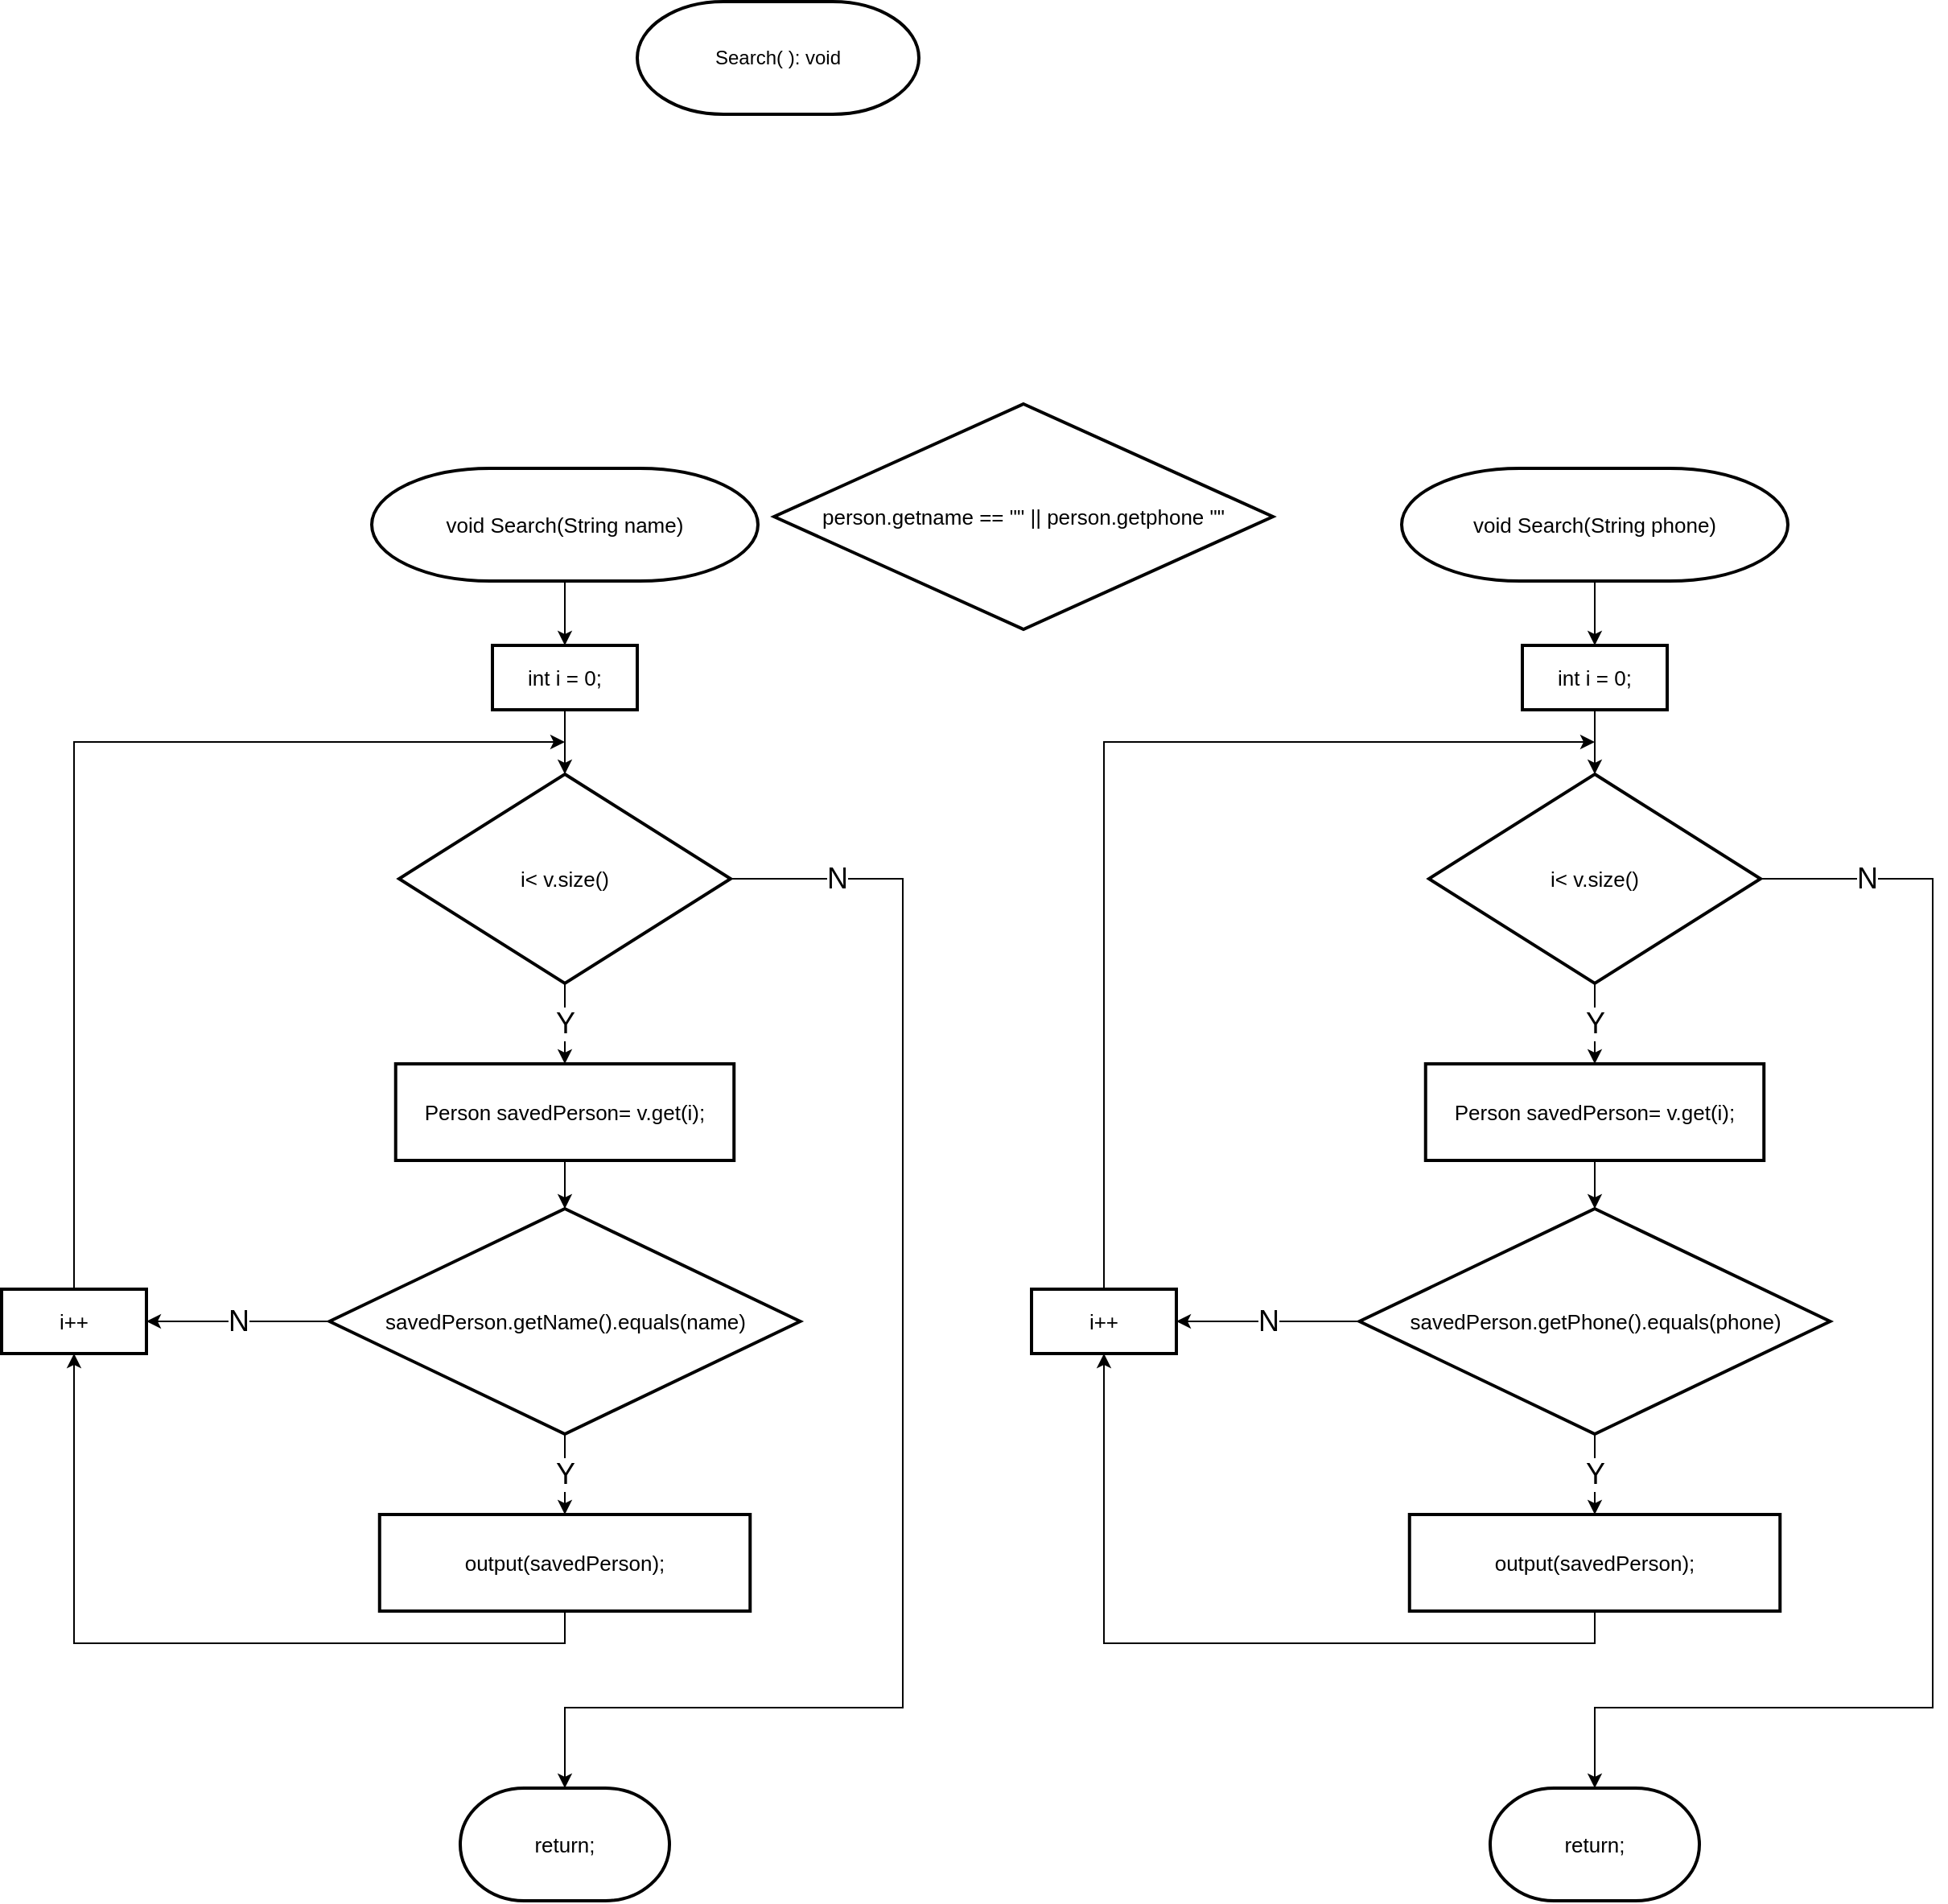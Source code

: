 <mxfile version="14.4.8" type="github">
  <diagram id="C5RBs43oDa-KdzZeNtuy" name="Page-1">
    <mxGraphModel dx="1673" dy="934" grid="1" gridSize="10" guides="1" tooltips="1" connect="1" arrows="1" fold="1" page="1" pageScale="1" pageWidth="1654" pageHeight="2336" math="0" shadow="0">
      <root>
        <mxCell id="WIyWlLk6GJQsqaUBKTNV-0" />
        <mxCell id="WIyWlLk6GJQsqaUBKTNV-1" parent="WIyWlLk6GJQsqaUBKTNV-0" />
        <mxCell id="vujPfZUQDCQlnBkyloqH-32" style="edgeStyle=orthogonalEdgeStyle;rounded=0;orthogonalLoop=1;jettySize=auto;html=1;exitX=0.5;exitY=1;exitDx=0;exitDy=0;entryX=0.5;entryY=1;entryDx=0;entryDy=0;fontSize=13;" parent="WIyWlLk6GJQsqaUBKTNV-1" source="_8A0RdiCuzYZlv76x9rI-3" target="vujPfZUQDCQlnBkyloqH-31" edge="1">
          <mxGeometry relative="1" as="geometry" />
        </mxCell>
        <mxCell id="_8A0RdiCuzYZlv76x9rI-3" value="output(savedPerson);" style="rounded=1;whiteSpace=wrap;html=1;absoluteArcSize=1;arcSize=0;strokeWidth=2;fontSize=13;" parent="WIyWlLk6GJQsqaUBKTNV-1" vertex="1">
          <mxGeometry x="354.88" y="1060" width="230.25" height="60" as="geometry" />
        </mxCell>
        <mxCell id="vujPfZUQDCQlnBkyloqH-28" value="Y" style="edgeStyle=orthogonalEdgeStyle;rounded=0;orthogonalLoop=1;jettySize=auto;html=1;exitX=0.5;exitY=1;exitDx=0;exitDy=0;exitPerimeter=0;entryX=0.5;entryY=0;entryDx=0;entryDy=0;fontSize=18;" parent="WIyWlLk6GJQsqaUBKTNV-1" source="pQexZVyrvjUznnzYhCx8-12" target="_8A0RdiCuzYZlv76x9rI-3" edge="1">
          <mxGeometry relative="1" as="geometry" />
        </mxCell>
        <mxCell id="FMnMa_1F6o-aGxMzG5Tt-17" value="N" style="edgeStyle=orthogonalEdgeStyle;rounded=0;orthogonalLoop=1;jettySize=auto;html=1;entryX=1;entryY=0.5;entryDx=0;entryDy=0;fontSize=18;" parent="WIyWlLk6GJQsqaUBKTNV-1" source="pQexZVyrvjUznnzYhCx8-12" target="vujPfZUQDCQlnBkyloqH-31" edge="1">
          <mxGeometry relative="1" as="geometry" />
        </mxCell>
        <mxCell id="pQexZVyrvjUznnzYhCx8-12" value="savedPerson.getName().equals(name)" style="strokeWidth=2;html=1;shape=mxgraph.flowchart.decision;whiteSpace=wrap;fontSize=13;" parent="WIyWlLk6GJQsqaUBKTNV-1" vertex="1">
          <mxGeometry x="323.76" y="870" width="292.5" height="140" as="geometry" />
        </mxCell>
        <mxCell id="vujPfZUQDCQlnBkyloqH-0" value="&lt;span style=&quot;text-align: left&quot;&gt;Search( ): void&lt;/span&gt;" style="strokeWidth=2;html=1;shape=mxgraph.flowchart.terminator;whiteSpace=wrap;" parent="WIyWlLk6GJQsqaUBKTNV-1" vertex="1">
          <mxGeometry x="515" y="120" width="175" height="70" as="geometry" />
        </mxCell>
        <mxCell id="vujPfZUQDCQlnBkyloqH-1" value="return;" style="strokeWidth=2;html=1;shape=mxgraph.flowchart.terminator;whiteSpace=wrap;fontSize=13;" parent="WIyWlLk6GJQsqaUBKTNV-1" vertex="1">
          <mxGeometry x="405" y="1230" width="130" height="70" as="geometry" />
        </mxCell>
        <mxCell id="FMnMa_1F6o-aGxMzG5Tt-18" value="Y" style="edgeStyle=orthogonalEdgeStyle;rounded=0;orthogonalLoop=1;jettySize=auto;html=1;exitX=0.5;exitY=1;exitDx=0;exitDy=0;exitPerimeter=0;entryX=0.5;entryY=0;entryDx=0;entryDy=0;fontSize=18;" parent="WIyWlLk6GJQsqaUBKTNV-1" source="vujPfZUQDCQlnBkyloqH-9" target="FMnMa_1F6o-aGxMzG5Tt-14" edge="1">
          <mxGeometry relative="1" as="geometry" />
        </mxCell>
        <mxCell id="5mgAognZ_FNwbxcrLrHd-1" value="N" style="edgeStyle=orthogonalEdgeStyle;rounded=0;orthogonalLoop=1;jettySize=auto;html=1;entryX=0.5;entryY=0;entryDx=0;entryDy=0;entryPerimeter=0;fontSize=18;exitX=1;exitY=0.5;exitDx=0;exitDy=0;exitPerimeter=0;" edge="1" parent="WIyWlLk6GJQsqaUBKTNV-1" source="vujPfZUQDCQlnBkyloqH-9" target="vujPfZUQDCQlnBkyloqH-1">
          <mxGeometry x="-0.85" relative="1" as="geometry">
            <Array as="points">
              <mxPoint x="680" y="665" />
              <mxPoint x="680" y="1180" />
              <mxPoint x="470" y="1180" />
            </Array>
            <mxPoint as="offset" />
          </mxGeometry>
        </mxCell>
        <mxCell id="vujPfZUQDCQlnBkyloqH-9" value="i&amp;lt; v.size()" style="strokeWidth=2;html=1;shape=mxgraph.flowchart.decision;whiteSpace=wrap;fontSize=13;" parent="WIyWlLk6GJQsqaUBKTNV-1" vertex="1">
          <mxGeometry x="367" y="600" width="206" height="130" as="geometry" />
        </mxCell>
        <mxCell id="vujPfZUQDCQlnBkyloqH-20" style="edgeStyle=orthogonalEdgeStyle;rounded=0;orthogonalLoop=1;jettySize=auto;html=1;exitX=0.5;exitY=1;exitDx=0;exitDy=0;entryX=0.5;entryY=0;entryDx=0;entryDy=0;entryPerimeter=0;fontSize=13;" parent="WIyWlLk6GJQsqaUBKTNV-1" source="vujPfZUQDCQlnBkyloqH-14" target="vujPfZUQDCQlnBkyloqH-9" edge="1">
          <mxGeometry relative="1" as="geometry">
            <mxPoint x="470" y="550" as="sourcePoint" />
          </mxGeometry>
        </mxCell>
        <mxCell id="vujPfZUQDCQlnBkyloqH-14" value="int i = 0;" style="rounded=1;whiteSpace=wrap;html=1;absoluteArcSize=1;arcSize=0;strokeWidth=2;fontSize=13;" parent="WIyWlLk6GJQsqaUBKTNV-1" vertex="1">
          <mxGeometry x="425" y="520" width="90" height="40" as="geometry" />
        </mxCell>
        <mxCell id="vujPfZUQDCQlnBkyloqH-33" style="edgeStyle=orthogonalEdgeStyle;rounded=0;orthogonalLoop=1;jettySize=auto;html=1;fontSize=13;" parent="WIyWlLk6GJQsqaUBKTNV-1" source="vujPfZUQDCQlnBkyloqH-31" edge="1">
          <mxGeometry relative="1" as="geometry">
            <Array as="points">
              <mxPoint x="165" y="580" />
            </Array>
            <mxPoint x="470" y="580" as="targetPoint" />
          </mxGeometry>
        </mxCell>
        <mxCell id="vujPfZUQDCQlnBkyloqH-31" value="i++" style="rounded=1;whiteSpace=wrap;html=1;absoluteArcSize=1;arcSize=0;strokeWidth=2;fontSize=13;" parent="WIyWlLk6GJQsqaUBKTNV-1" vertex="1">
          <mxGeometry x="120" y="920" width="90" height="40" as="geometry" />
        </mxCell>
        <mxCell id="FMnMa_1F6o-aGxMzG5Tt-19" style="edgeStyle=orthogonalEdgeStyle;rounded=0;orthogonalLoop=1;jettySize=auto;html=1;exitX=0.5;exitY=1;exitDx=0;exitDy=0;entryX=0.5;entryY=0;entryDx=0;entryDy=0;entryPerimeter=0;fontSize=13;" parent="WIyWlLk6GJQsqaUBKTNV-1" source="FMnMa_1F6o-aGxMzG5Tt-14" target="pQexZVyrvjUznnzYhCx8-12" edge="1">
          <mxGeometry relative="1" as="geometry" />
        </mxCell>
        <mxCell id="FMnMa_1F6o-aGxMzG5Tt-14" value="Person savedPerson= v.get(i);" style="rounded=1;whiteSpace=wrap;html=1;absoluteArcSize=1;arcSize=0;strokeWidth=2;fontSize=13;" parent="WIyWlLk6GJQsqaUBKTNV-1" vertex="1">
          <mxGeometry x="364.87" y="780" width="210.25" height="60" as="geometry" />
        </mxCell>
        <mxCell id="5mgAognZ_FNwbxcrLrHd-2" value="" style="edgeStyle=orthogonalEdgeStyle;rounded=0;orthogonalLoop=1;jettySize=auto;html=1;fontSize=18;" edge="1" parent="WIyWlLk6GJQsqaUBKTNV-1" source="FMnMa_1F6o-aGxMzG5Tt-15" target="vujPfZUQDCQlnBkyloqH-14">
          <mxGeometry relative="1" as="geometry" />
        </mxCell>
        <mxCell id="FMnMa_1F6o-aGxMzG5Tt-15" value="&lt;span style=&quot;text-align: left ; font-size: 13px&quot;&gt;void Search(String name)&lt;/span&gt;" style="strokeWidth=2;html=1;shape=mxgraph.flowchart.terminator;whiteSpace=wrap;fontSize=13;" parent="WIyWlLk6GJQsqaUBKTNV-1" vertex="1">
          <mxGeometry x="350" y="410" width="240" height="70" as="geometry" />
        </mxCell>
        <mxCell id="5mgAognZ_FNwbxcrLrHd-3" style="edgeStyle=orthogonalEdgeStyle;rounded=0;orthogonalLoop=1;jettySize=auto;html=1;exitX=0.5;exitY=1;exitDx=0;exitDy=0;entryX=0.5;entryY=1;entryDx=0;entryDy=0;fontSize=13;" edge="1" parent="WIyWlLk6GJQsqaUBKTNV-1" source="5mgAognZ_FNwbxcrLrHd-4" target="5mgAognZ_FNwbxcrLrHd-15">
          <mxGeometry relative="1" as="geometry" />
        </mxCell>
        <mxCell id="5mgAognZ_FNwbxcrLrHd-4" value="output(savedPerson);" style="rounded=1;whiteSpace=wrap;html=1;absoluteArcSize=1;arcSize=0;strokeWidth=2;fontSize=13;" vertex="1" parent="WIyWlLk6GJQsqaUBKTNV-1">
          <mxGeometry x="994.88" y="1060" width="230.25" height="60" as="geometry" />
        </mxCell>
        <mxCell id="5mgAognZ_FNwbxcrLrHd-5" value="Y" style="edgeStyle=orthogonalEdgeStyle;rounded=0;orthogonalLoop=1;jettySize=auto;html=1;exitX=0.5;exitY=1;exitDx=0;exitDy=0;exitPerimeter=0;entryX=0.5;entryY=0;entryDx=0;entryDy=0;fontSize=18;" edge="1" parent="WIyWlLk6GJQsqaUBKTNV-1" source="5mgAognZ_FNwbxcrLrHd-7" target="5mgAognZ_FNwbxcrLrHd-4">
          <mxGeometry relative="1" as="geometry" />
        </mxCell>
        <mxCell id="5mgAognZ_FNwbxcrLrHd-6" value="N" style="edgeStyle=orthogonalEdgeStyle;rounded=0;orthogonalLoop=1;jettySize=auto;html=1;entryX=1;entryY=0.5;entryDx=0;entryDy=0;fontSize=18;" edge="1" parent="WIyWlLk6GJQsqaUBKTNV-1" source="5mgAognZ_FNwbxcrLrHd-7" target="5mgAognZ_FNwbxcrLrHd-15">
          <mxGeometry relative="1" as="geometry" />
        </mxCell>
        <mxCell id="5mgAognZ_FNwbxcrLrHd-7" value="savedPerson.getPhone().equals(&lt;span style=&quot;text-align: left&quot;&gt;phone&lt;/span&gt;)" style="strokeWidth=2;html=1;shape=mxgraph.flowchart.decision;whiteSpace=wrap;fontSize=13;" vertex="1" parent="WIyWlLk6GJQsqaUBKTNV-1">
          <mxGeometry x="963.76" y="870" width="292.5" height="140" as="geometry" />
        </mxCell>
        <mxCell id="5mgAognZ_FNwbxcrLrHd-8" value="return;" style="strokeWidth=2;html=1;shape=mxgraph.flowchart.terminator;whiteSpace=wrap;fontSize=13;" vertex="1" parent="WIyWlLk6GJQsqaUBKTNV-1">
          <mxGeometry x="1045" y="1230" width="130" height="70" as="geometry" />
        </mxCell>
        <mxCell id="5mgAognZ_FNwbxcrLrHd-9" value="Y" style="edgeStyle=orthogonalEdgeStyle;rounded=0;orthogonalLoop=1;jettySize=auto;html=1;exitX=0.5;exitY=1;exitDx=0;exitDy=0;exitPerimeter=0;entryX=0.5;entryY=0;entryDx=0;entryDy=0;fontSize=18;" edge="1" parent="WIyWlLk6GJQsqaUBKTNV-1" source="5mgAognZ_FNwbxcrLrHd-11" target="5mgAognZ_FNwbxcrLrHd-17">
          <mxGeometry relative="1" as="geometry" />
        </mxCell>
        <mxCell id="5mgAognZ_FNwbxcrLrHd-10" value="N" style="edgeStyle=orthogonalEdgeStyle;rounded=0;orthogonalLoop=1;jettySize=auto;html=1;entryX=0.5;entryY=0;entryDx=0;entryDy=0;entryPerimeter=0;fontSize=18;exitX=1;exitY=0.5;exitDx=0;exitDy=0;exitPerimeter=0;" edge="1" parent="WIyWlLk6GJQsqaUBKTNV-1" source="5mgAognZ_FNwbxcrLrHd-11" target="5mgAognZ_FNwbxcrLrHd-8">
          <mxGeometry x="-0.85" relative="1" as="geometry">
            <Array as="points">
              <mxPoint x="1320" y="665" />
              <mxPoint x="1320" y="1180" />
              <mxPoint x="1110" y="1180" />
            </Array>
            <mxPoint as="offset" />
          </mxGeometry>
        </mxCell>
        <mxCell id="5mgAognZ_FNwbxcrLrHd-11" value="i&amp;lt; v.size()" style="strokeWidth=2;html=1;shape=mxgraph.flowchart.decision;whiteSpace=wrap;fontSize=13;" vertex="1" parent="WIyWlLk6GJQsqaUBKTNV-1">
          <mxGeometry x="1007" y="600" width="206" height="130" as="geometry" />
        </mxCell>
        <mxCell id="5mgAognZ_FNwbxcrLrHd-12" style="edgeStyle=orthogonalEdgeStyle;rounded=0;orthogonalLoop=1;jettySize=auto;html=1;exitX=0.5;exitY=1;exitDx=0;exitDy=0;entryX=0.5;entryY=0;entryDx=0;entryDy=0;entryPerimeter=0;fontSize=13;" edge="1" parent="WIyWlLk6GJQsqaUBKTNV-1" source="5mgAognZ_FNwbxcrLrHd-13" target="5mgAognZ_FNwbxcrLrHd-11">
          <mxGeometry relative="1" as="geometry">
            <mxPoint x="1110" y="550" as="sourcePoint" />
          </mxGeometry>
        </mxCell>
        <mxCell id="5mgAognZ_FNwbxcrLrHd-13" value="int i = 0;" style="rounded=1;whiteSpace=wrap;html=1;absoluteArcSize=1;arcSize=0;strokeWidth=2;fontSize=13;" vertex="1" parent="WIyWlLk6GJQsqaUBKTNV-1">
          <mxGeometry x="1065" y="520" width="90" height="40" as="geometry" />
        </mxCell>
        <mxCell id="5mgAognZ_FNwbxcrLrHd-14" style="edgeStyle=orthogonalEdgeStyle;rounded=0;orthogonalLoop=1;jettySize=auto;html=1;fontSize=13;" edge="1" parent="WIyWlLk6GJQsqaUBKTNV-1" source="5mgAognZ_FNwbxcrLrHd-15">
          <mxGeometry relative="1" as="geometry">
            <Array as="points">
              <mxPoint x="805" y="580" />
            </Array>
            <mxPoint x="1110" y="580.0" as="targetPoint" />
          </mxGeometry>
        </mxCell>
        <mxCell id="5mgAognZ_FNwbxcrLrHd-15" value="i++" style="rounded=1;whiteSpace=wrap;html=1;absoluteArcSize=1;arcSize=0;strokeWidth=2;fontSize=13;" vertex="1" parent="WIyWlLk6GJQsqaUBKTNV-1">
          <mxGeometry x="760" y="920" width="90" height="40" as="geometry" />
        </mxCell>
        <mxCell id="5mgAognZ_FNwbxcrLrHd-16" style="edgeStyle=orthogonalEdgeStyle;rounded=0;orthogonalLoop=1;jettySize=auto;html=1;exitX=0.5;exitY=1;exitDx=0;exitDy=0;entryX=0.5;entryY=0;entryDx=0;entryDy=0;entryPerimeter=0;fontSize=13;" edge="1" parent="WIyWlLk6GJQsqaUBKTNV-1" source="5mgAognZ_FNwbxcrLrHd-17" target="5mgAognZ_FNwbxcrLrHd-7">
          <mxGeometry relative="1" as="geometry" />
        </mxCell>
        <mxCell id="5mgAognZ_FNwbxcrLrHd-17" value="Person savedPerson= v.get(i);" style="rounded=1;whiteSpace=wrap;html=1;absoluteArcSize=1;arcSize=0;strokeWidth=2;fontSize=13;" vertex="1" parent="WIyWlLk6GJQsqaUBKTNV-1">
          <mxGeometry x="1004.87" y="780" width="210.25" height="60" as="geometry" />
        </mxCell>
        <mxCell id="5mgAognZ_FNwbxcrLrHd-18" value="" style="edgeStyle=orthogonalEdgeStyle;rounded=0;orthogonalLoop=1;jettySize=auto;html=1;fontSize=18;" edge="1" parent="WIyWlLk6GJQsqaUBKTNV-1" source="5mgAognZ_FNwbxcrLrHd-19" target="5mgAognZ_FNwbxcrLrHd-13">
          <mxGeometry relative="1" as="geometry" />
        </mxCell>
        <mxCell id="5mgAognZ_FNwbxcrLrHd-19" value="&lt;span style=&quot;text-align: left ; font-size: 13px&quot;&gt;void Search(String phone)&lt;/span&gt;" style="strokeWidth=2;html=1;shape=mxgraph.flowchart.terminator;whiteSpace=wrap;fontSize=13;" vertex="1" parent="WIyWlLk6GJQsqaUBKTNV-1">
          <mxGeometry x="990" y="410" width="240" height="70" as="geometry" />
        </mxCell>
        <mxCell id="5mgAognZ_FNwbxcrLrHd-20" value="person.getname == &quot;&quot; || person.getphone &quot;&quot;" style="strokeWidth=2;html=1;shape=mxgraph.flowchart.decision;whiteSpace=wrap;fontSize=13;" vertex="1" parent="WIyWlLk6GJQsqaUBKTNV-1">
          <mxGeometry x="600" y="370" width="310" height="140" as="geometry" />
        </mxCell>
      </root>
    </mxGraphModel>
  </diagram>
</mxfile>
